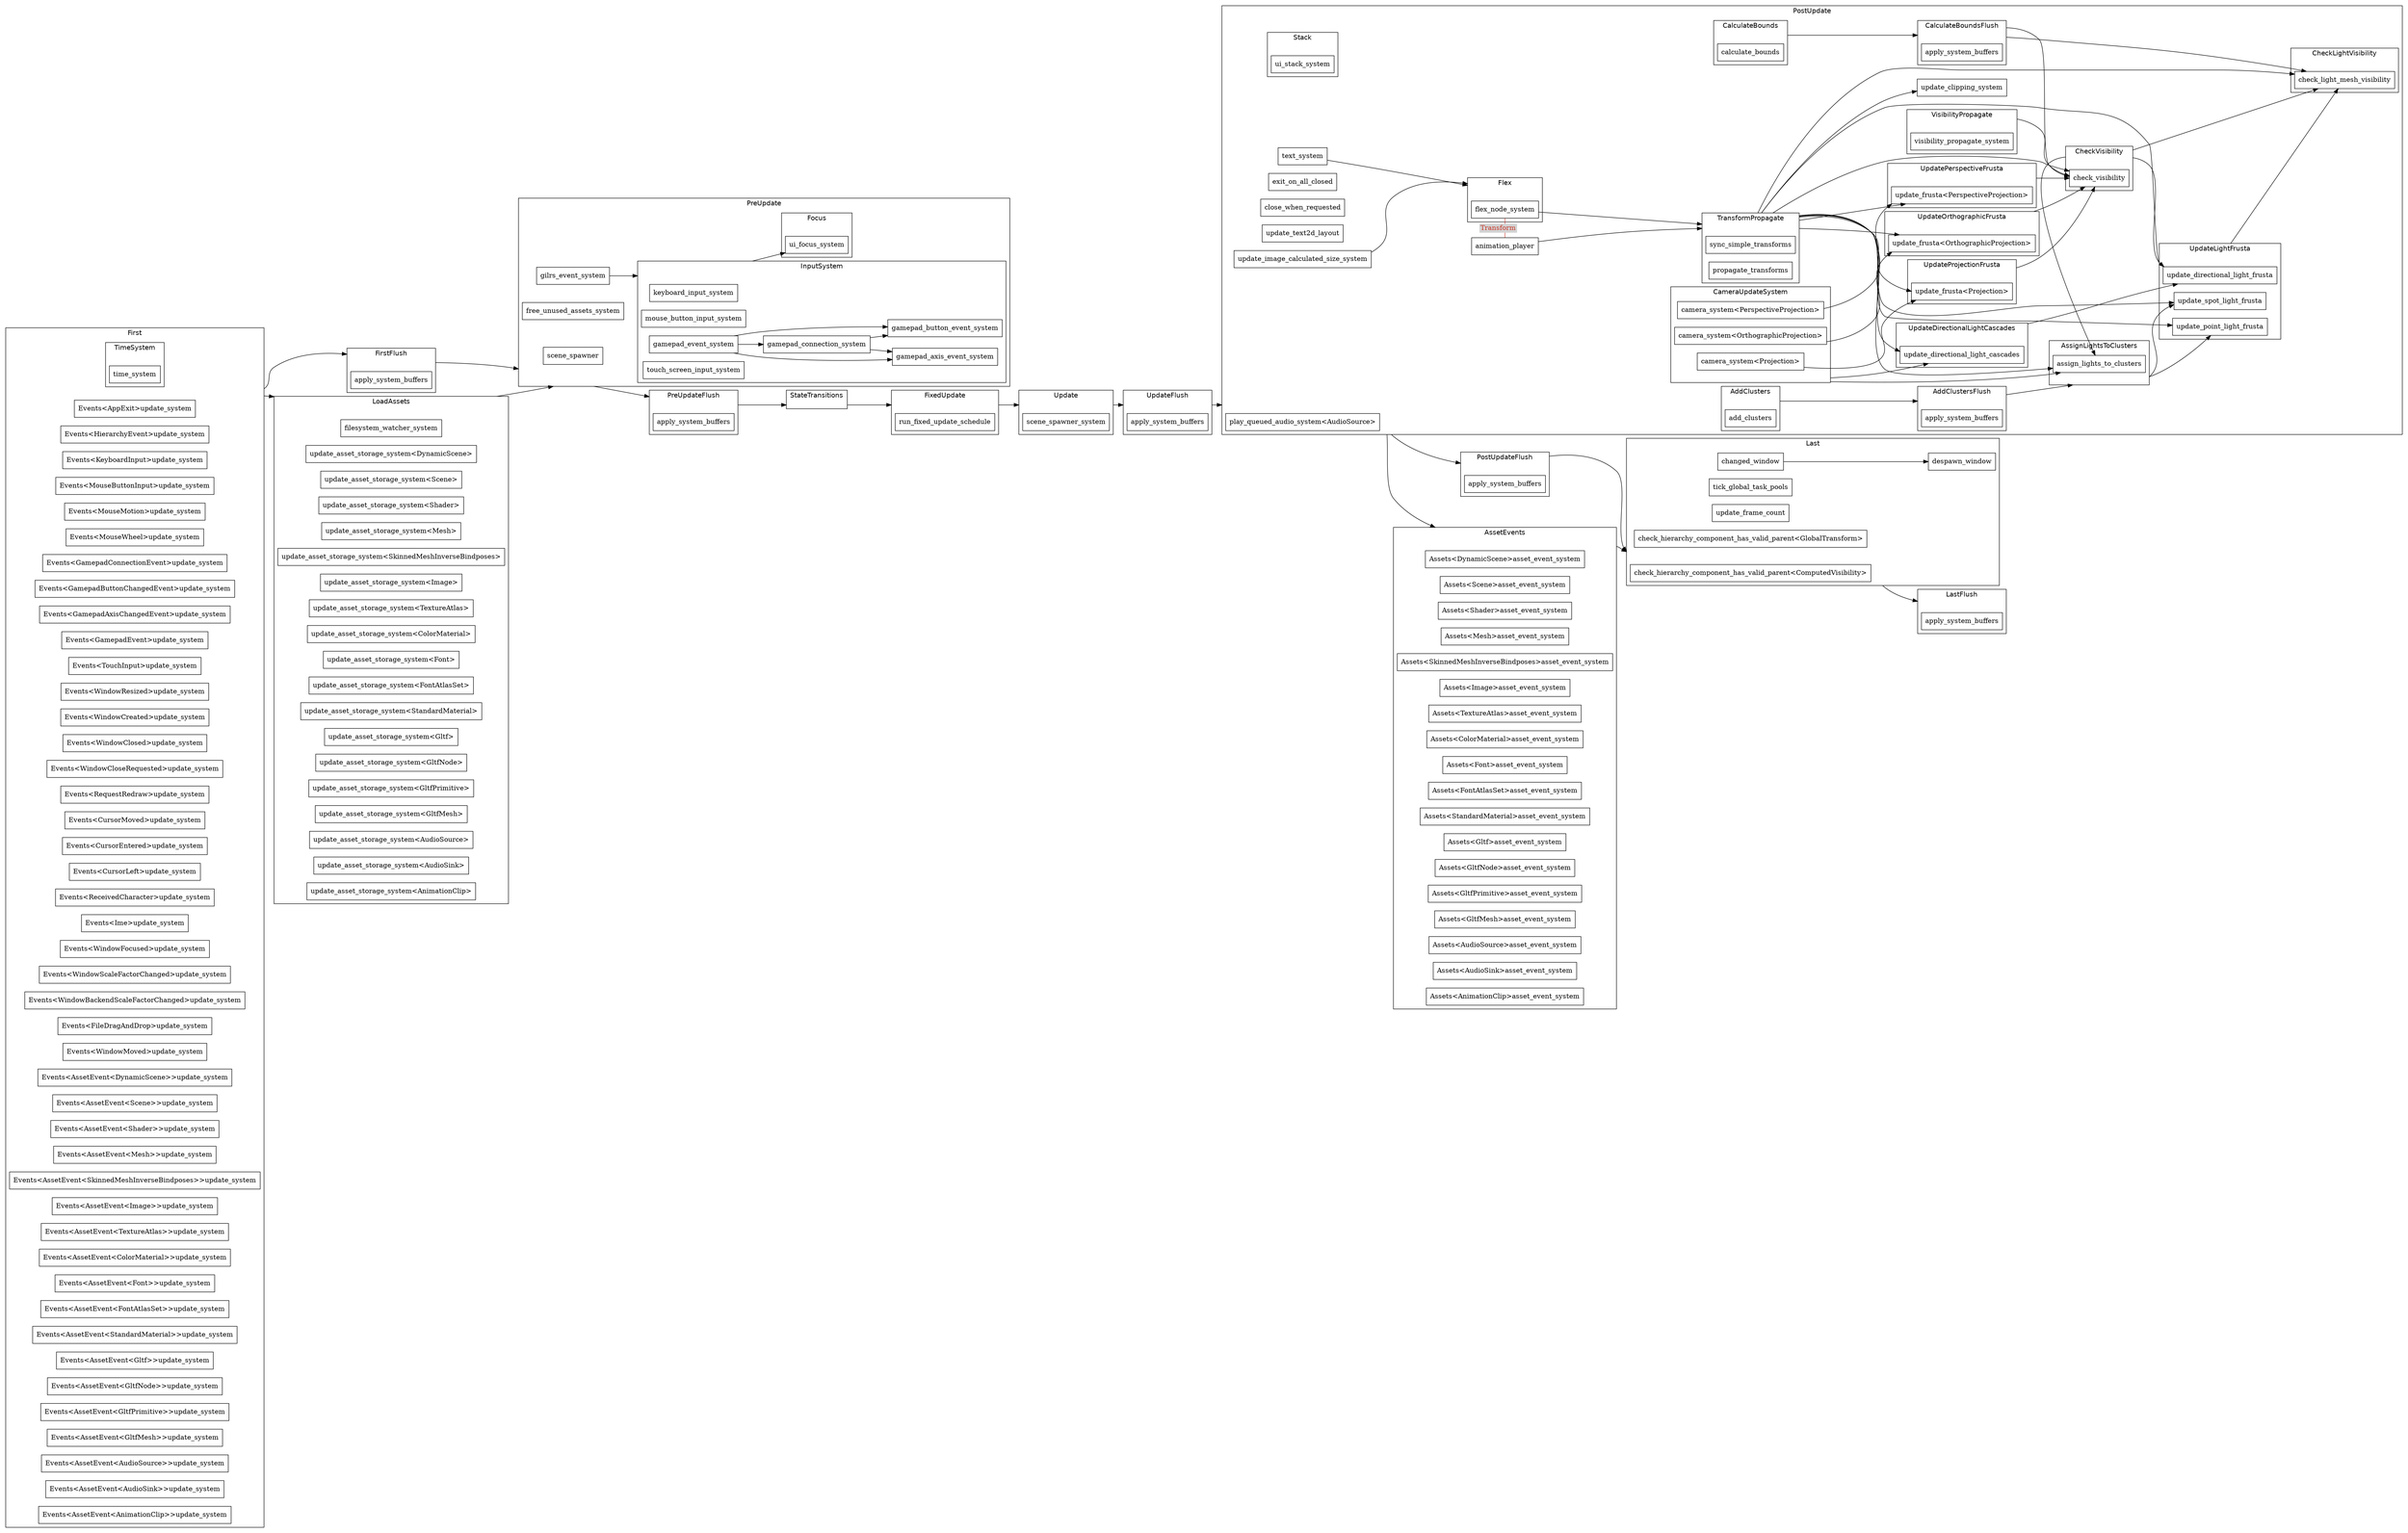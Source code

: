 digraph "schedule" {
	"compound"="true";
	"splines"="spline";
	"rankdir"="LR";
	"bgcolor"="white";
	"fontname"="Helvetica";
	node ["shape"="box", "style"="filled", "fillcolor"="white", "color"="black"];
	edge ["color"="black"];
	subgraph "clusternode_Set(0)" {
		"label"="Update";
		"bgcolor"="white";
		"set_marker_node_Set(0)" ["style"="invis", "label"="", "height"="0", "shape"="point"]
		"node_System(55)" ["label"="scene_spawner_system"]
	}
	
	subgraph "clusternode_Set(2)" {
		"label"="FirstFlush";
		"bgcolor"="white";
		"set_marker_node_Set(2)" ["style"="invis", "label"="", "height"="0", "shape"="point"]
		"node_System(0)" ["label"="apply_system_buffers"]
	}
	
	subgraph "clusternode_Set(3)" {
		"label"="PreUpdateFlush";
		"bgcolor"="white";
		"set_marker_node_Set(3)" ["style"="invis", "label"="", "height"="0", "shape"="point"]
		"node_System(1)" ["label"="apply_system_buffers"]
	}
	
	subgraph "clusternode_Set(4)" {
		"label"="UpdateFlush";
		"bgcolor"="white";
		"set_marker_node_Set(4)" ["style"="invis", "label"="", "height"="0", "shape"="point"]
		"node_System(2)" ["label"="apply_system_buffers"]
	}
	
	subgraph "clusternode_Set(5)" {
		"label"="PostUpdateFlush";
		"bgcolor"="white";
		"set_marker_node_Set(5)" ["style"="invis", "label"="", "height"="0", "shape"="point"]
		"node_System(3)" ["label"="apply_system_buffers"]
	}
	
	subgraph "clusternode_Set(6)" {
		"label"="LastFlush";
		"bgcolor"="white";
		"set_marker_node_Set(6)" ["style"="invis", "label"="", "height"="0", "shape"="point"]
		"node_System(4)" ["label"="apply_system_buffers"]
	}
	
	subgraph "clusternode_Set(7)" {
		"label"="First";
		"bgcolor"="white";
		"set_marker_node_Set(7)" ["style"="invis", "label"="", "height"="0", "shape"="point"]
		subgraph "clusternode_Set(16)" {
			"label"="TimeSystem";
			"bgcolor"="white";
			"set_marker_node_Set(16)" ["style"="invis", "label"="", "height"="0", "shape"="point"]
			"node_System(8)" ["label"="time_system"]
		}
		
		"node_System(5)" ["label"="Events<AppExit>update_system"]
		"node_System(13)" ["label"="Events<HierarchyEvent>update_system"]
		"node_System(14)" ["label"="Events<KeyboardInput>update_system"]
		"node_System(16)" ["label"="Events<MouseButtonInput>update_system"]
		"node_System(17)" ["label"="Events<MouseMotion>update_system"]
		"node_System(18)" ["label"="Events<MouseWheel>update_system"]
		"node_System(20)" ["label"="Events<GamepadConnectionEvent>update_system"]
		"node_System(21)" ["label"="Events<GamepadButtonChangedEvent>update_system"]
		"node_System(22)" ["label"="Events<GamepadAxisChangedEvent>update_system"]
		"node_System(23)" ["label"="Events<GamepadEvent>update_system"]
		"node_System(28)" ["label"="Events<TouchInput>update_system"]
		"node_System(30)" ["label"="Events<WindowResized>update_system"]
		"node_System(31)" ["label"="Events<WindowCreated>update_system"]
		"node_System(32)" ["label"="Events<WindowClosed>update_system"]
		"node_System(33)" ["label"="Events<WindowCloseRequested>update_system"]
		"node_System(34)" ["label"="Events<RequestRedraw>update_system"]
		"node_System(35)" ["label"="Events<CursorMoved>update_system"]
		"node_System(36)" ["label"="Events<CursorEntered>update_system"]
		"node_System(37)" ["label"="Events<CursorLeft>update_system"]
		"node_System(38)" ["label"="Events<ReceivedCharacter>update_system"]
		"node_System(39)" ["label"="Events<Ime>update_system"]
		"node_System(40)" ["label"="Events<WindowFocused>update_system"]
		"node_System(41)" ["label"="Events<WindowScaleFactorChanged>update_system"]
		"node_System(42)" ["label"="Events<WindowBackendScaleFactorChanged>update_system"]
		"node_System(43)" ["label"="Events<FileDragAndDrop>update_system"]
		"node_System(44)" ["label"="Events<WindowMoved>update_system"]
		"node_System(51)" ["label"="Events<AssetEvent<DynamicScene>>update_system"]
		"node_System(54)" ["label"="Events<AssetEvent<Scene>>update_system"]
		"node_System(61)" ["label"="Events<AssetEvent<Shader>>update_system"]
		"node_System(75)" ["label"="Events<AssetEvent<Mesh>>update_system"]
		"node_System(78)" ["label"="Events<AssetEvent<SkinnedMeshInverseBindposes>>update_system"]
		"node_System(81)" ["label"="Events<AssetEvent<Image>>update_system"]
		"node_System(84)" ["label"="Events<AssetEvent<TextureAtlas>>update_system"]
		"node_System(87)" ["label"="Events<AssetEvent<ColorMaterial>>update_system"]
		"node_System(90)" ["label"="Events<AssetEvent<Font>>update_system"]
		"node_System(93)" ["label"="Events<AssetEvent<FontAtlasSet>>update_system"]
		"node_System(103)" ["label"="Events<AssetEvent<StandardMaterial>>update_system"]
		"node_System(114)" ["label"="Events<AssetEvent<Gltf>>update_system"]
		"node_System(117)" ["label"="Events<AssetEvent<GltfNode>>update_system"]
		"node_System(120)" ["label"="Events<AssetEvent<GltfPrimitive>>update_system"]
		"node_System(123)" ["label"="Events<AssetEvent<GltfMesh>>update_system"]
		"node_System(126)" ["label"="Events<AssetEvent<AudioSource>>update_system"]
		"node_System(129)" ["label"="Events<AssetEvent<AudioSink>>update_system"]
		"node_System(134)" ["label"="Events<AssetEvent<AnimationClip>>update_system"]
	}
	
	subgraph "clusternode_Set(8)" {
		"label"="PreUpdate";
		"bgcolor"="white";
		"set_marker_node_Set(8)" ["style"="invis", "label"="", "height"="0", "shape"="point"]
		subgraph "clusternode_Set(24)" {
			"label"="InputSystem";
			"bgcolor"="white";
			"set_marker_node_Set(24)" ["style"="invis", "label"="", "height"="0", "shape"="point"]
			"node_System(15)" ["label"="keyboard_input_system"]
			"node_System(19)" ["label"="mouse_button_input_system"]
			"node_System(24)" ["label"="gamepad_event_system"]
			"node_System(25)" ["label"="gamepad_connection_system"]
			"node_System(26)" ["label"="gamepad_button_event_system"]
			"node_System(27)" ["label"="gamepad_axis_event_system"]
			"node_System(29)" ["label"="touch_screen_input_system"]
		}
		
		subgraph "clusternode_Set(115)" {
			"label"="Focus";
			"bgcolor"="white";
			"set_marker_node_Set(115)" ["style"="invis", "label"="", "height"="0", "shape"="point"]
			"node_System(95)" ["label"="ui_focus_system"]
		}
		
		"node_System(47)" ["label"="free_unused_assets_system"]
		"node_System(56)" ["label"="scene_spawner"]
		"node_System(131)" ["label"="gilrs_event_system"]
	}
	
	subgraph "clusternode_Set(9)" {
		"label"="StateTransitions";
		"bgcolor"="white";
		"set_marker_node_Set(9)" ["style"="invis", "label"="", "height"="0", "shape"="point"]
	}
	
	subgraph "clusternode_Set(10)" {
		"label"="FixedUpdate";
		"bgcolor"="white";
		"set_marker_node_Set(10)" ["style"="invis", "label"="", "height"="0", "shape"="point"]
		"node_System(9)" ["label"="run_fixed_update_schedule"]
	}
	
	subgraph "clusternode_Set(11)" {
		"label"="PostUpdate";
		"bgcolor"="white";
		"set_marker_node_Set(11)" ["style"="invis", "label"="", "height"="0", "shape"="point"]
		subgraph "clusternode_Set(20)" {
			"label"="TransformPropagate";
			"bgcolor"="white";
			"set_marker_node_Set(20)" ["style"="invis", "label"="", "height"="0", "shape"="point"]
			"node_System(11)" ["label"="sync_simple_transforms"]
			"node_System(12)" ["label"="propagate_transforms"]
		}
		
		subgraph "clusternode_Set(76)" {
			"label"="CameraUpdateSystem";
			"bgcolor"="white";
			"set_marker_node_Set(76)" ["style"="invis", "label"="", "height"="0", "shape"="point"]
			"node_System(63)" ["label"="camera_system<Projection>"]
			"node_System(64)" ["label"="camera_system<OrthographicProjection>"]
			"node_System(65)" ["label"="camera_system<PerspectiveProjection>"]
		}
		
		subgraph "clusternode_Set(80)" {
			"label"="CalculateBounds";
			"bgcolor"="white";
			"set_marker_node_Set(80)" ["style"="invis", "label"="", "height"="0", "shape"="point"]
			"node_System(67)" ["label"="calculate_bounds"]
		}
		
		subgraph "clusternode_Set(81)" {
			"label"="CalculateBoundsFlush";
			"bgcolor"="white";
			"set_marker_node_Set(81)" ["style"="invis", "label"="", "height"="0", "shape"="point"]
			"node_System(66)" ["label"="apply_system_buffers"]
		}
		
		subgraph "clusternode_Set(82)" {
			"label"="UpdateOrthographicFrusta";
			"bgcolor"="white";
			"set_marker_node_Set(82)" ["style"="invis", "label"="", "height"="0", "shape"="point"]
			"node_System(68)" ["label"="update_frusta<OrthographicProjection>"]
		}
		
		subgraph "clusternode_Set(83)" {
			"label"="UpdatePerspectiveFrusta";
			"bgcolor"="white";
			"set_marker_node_Set(83)" ["style"="invis", "label"="", "height"="0", "shape"="point"]
			"node_System(69)" ["label"="update_frusta<PerspectiveProjection>"]
		}
		
		subgraph "clusternode_Set(84)" {
			"label"="UpdateProjectionFrusta";
			"bgcolor"="white";
			"set_marker_node_Set(84)" ["style"="invis", "label"="", "height"="0", "shape"="point"]
			"node_System(70)" ["label"="update_frusta<Projection>"]
		}
		
		subgraph "clusternode_Set(85)" {
			"label"="CheckVisibility";
			"bgcolor"="white";
			"set_marker_node_Set(85)" ["style"="invis", "label"="", "height"="0", "shape"="point"]
			"node_System(72)" ["label"="check_visibility"]
		}
		
		subgraph "clusternode_Set(86)" {
			"label"="VisibilityPropagate";
			"bgcolor"="white";
			"set_marker_node_Set(86)" ["style"="invis", "label"="", "height"="0", "shape"="point"]
			"node_System(71)" ["label"="visibility_propagate_system"]
		}
		
		subgraph "clusternode_Set(116)" {
			"label"="Flex";
			"bgcolor"="white";
			"set_marker_node_Set(116)" ["style"="invis", "label"="", "height"="0", "shape"="point"]
			"node_System(98)" ["label"="flex_node_system"]
		}
		
		subgraph "clusternode_Set(117)" {
			"label"="Stack";
			"bgcolor"="white";
			"set_marker_node_Set(117)" ["style"="invis", "label"="", "height"="0", "shape"="point"]
			"node_System(99)" ["label"="ui_stack_system"]
		}
		
		subgraph "clusternode_Set(127)" {
			"label"="AddClusters";
			"bgcolor"="white";
			"set_marker_node_Set(127)" ["style"="invis", "label"="", "height"="0", "shape"="point"]
			"node_System(104)" ["label"="add_clusters"]
		}
		
		subgraph "clusternode_Set(128)" {
			"label"="AddClustersFlush";
			"bgcolor"="white";
			"set_marker_node_Set(128)" ["style"="invis", "label"="", "height"="0", "shape"="point"]
			"node_System(105)" ["label"="apply_system_buffers"]
		}
		
		subgraph "clusternode_Set(129)" {
			"label"="AssignLightsToClusters";
			"bgcolor"="white";
			"set_marker_node_Set(129)" ["style"="invis", "label"="", "height"="0", "shape"="point"]
			"node_System(106)" ["label"="assign_lights_to_clusters"]
		}
		
		subgraph "clusternode_Set(130)" {
			"label"="CheckLightVisibility";
			"bgcolor"="white";
			"set_marker_node_Set(130)" ["style"="invis", "label"="", "height"="0", "shape"="point"]
			"node_System(111)" ["label"="check_light_mesh_visibility"]
		}
		
		subgraph "clusternode_Set(131)" {
			"label"="UpdateDirectionalLightCascades";
			"bgcolor"="white";
			"set_marker_node_Set(131)" ["style"="invis", "label"="", "height"="0", "shape"="point"]
			"node_System(107)" ["label"="update_directional_light_cascades"]
		}
		
		subgraph "clusternode_Set(132)" {
			"label"="UpdateLightFrusta";
			"bgcolor"="white";
			"set_marker_node_Set(132)" ["style"="invis", "label"="", "height"="0", "shape"="point"]
			"node_System(108)" ["label"="update_directional_light_frusta"]
			"node_System(109)" ["label"="update_point_light_frusta"]
			"node_System(110)" ["label"="update_spot_light_frusta"]
		}
		
		"node_System(45)" ["label"="exit_on_all_closed"]
		"node_System(46)" ["label"="close_when_requested"]
		"node_System(94)" ["label"="update_text2d_layout"]
		"node_System(96)" ["label"="text_system"]
		"node_System(97)" ["label"="update_image_calculated_size_system"]
		"node_System(100)" ["label"="update_clipping_system"]
		"node_System(130)" ["label"="play_queued_audio_system<AudioSource>"]
		"node_System(135)" ["label"="animation_player"]
	}
	
	subgraph "clusternode_Set(12)" {
		"label"="Last";
		"bgcolor"="white";
		"set_marker_node_Set(12)" ["style"="invis", "label"="", "height"="0", "shape"="point"]
		"node_System(6)" ["label"="tick_global_task_pools"]
		"node_System(7)" ["label"="update_frame_count"]
		"node_System(10)" ["label"="check_hierarchy_component_has_valid_parent<GlobalTransform>"]
		"node_System(57)" ["label"="changed_window"]
		"node_System(58)" ["label"="despawn_window"]
		"node_System(62)" ["label"="check_hierarchy_component_has_valid_parent<ComputedVisibility>"]
	}
	
	subgraph "clusternode_Set(58)" {
		"label"="LoadAssets";
		"bgcolor"="white";
		"set_marker_node_Set(58)" ["style"="invis", "label"="", "height"="0", "shape"="point"]
		"node_System(48)" ["label"="filesystem_watcher_system"]
		"node_System(50)" ["label"="update_asset_storage_system<DynamicScene>"]
		"node_System(53)" ["label"="update_asset_storage_system<Scene>"]
		"node_System(60)" ["label"="update_asset_storage_system<Shader>"]
		"node_System(74)" ["label"="update_asset_storage_system<Mesh>"]
		"node_System(77)" ["label"="update_asset_storage_system<SkinnedMeshInverseBindposes>"]
		"node_System(80)" ["label"="update_asset_storage_system<Image>"]
		"node_System(83)" ["label"="update_asset_storage_system<TextureAtlas>"]
		"node_System(86)" ["label"="update_asset_storage_system<ColorMaterial>"]
		"node_System(89)" ["label"="update_asset_storage_system<Font>"]
		"node_System(92)" ["label"="update_asset_storage_system<FontAtlasSet>"]
		"node_System(102)" ["label"="update_asset_storage_system<StandardMaterial>"]
		"node_System(113)" ["label"="update_asset_storage_system<Gltf>"]
		"node_System(116)" ["label"="update_asset_storage_system<GltfNode>"]
		"node_System(119)" ["label"="update_asset_storage_system<GltfPrimitive>"]
		"node_System(122)" ["label"="update_asset_storage_system<GltfMesh>"]
		"node_System(125)" ["label"="update_asset_storage_system<AudioSource>"]
		"node_System(128)" ["label"="update_asset_storage_system<AudioSink>"]
		"node_System(133)" ["label"="update_asset_storage_system<AnimationClip>"]
	}
	
	subgraph "clusternode_Set(59)" {
		"label"="AssetEvents";
		"bgcolor"="white";
		"set_marker_node_Set(59)" ["style"="invis", "label"="", "height"="0", "shape"="point"]
		"node_System(49)" ["label"="Assets<DynamicScene>asset_event_system"]
		"node_System(52)" ["label"="Assets<Scene>asset_event_system"]
		"node_System(59)" ["label"="Assets<Shader>asset_event_system"]
		"node_System(73)" ["label"="Assets<Mesh>asset_event_system"]
		"node_System(76)" ["label"="Assets<SkinnedMeshInverseBindposes>asset_event_system"]
		"node_System(79)" ["label"="Assets<Image>asset_event_system"]
		"node_System(82)" ["label"="Assets<TextureAtlas>asset_event_system"]
		"node_System(85)" ["label"="Assets<ColorMaterial>asset_event_system"]
		"node_System(88)" ["label"="Assets<Font>asset_event_system"]
		"node_System(91)" ["label"="Assets<FontAtlasSet>asset_event_system"]
		"node_System(101)" ["label"="Assets<StandardMaterial>asset_event_system"]
		"node_System(112)" ["label"="Assets<Gltf>asset_event_system"]
		"node_System(115)" ["label"="Assets<GltfNode>asset_event_system"]
		"node_System(118)" ["label"="Assets<GltfPrimitive>asset_event_system"]
		"node_System(121)" ["label"="Assets<GltfMesh>asset_event_system"]
		"node_System(124)" ["label"="Assets<AudioSource>asset_event_system"]
		"node_System(127)" ["label"="Assets<AudioSink>asset_event_system"]
		"node_System(132)" ["label"="Assets<AnimationClip>asset_event_system"]
	}
	
	"set_marker_node_Set(7)" -> "set_marker_node_Set(2)" ["lhead"="clusternode_Set(2)", "ltail"="clusternode_Set(7)"]
	"set_marker_node_Set(2)" -> "set_marker_node_Set(8)" ["lhead"="clusternode_Set(8)", "ltail"="clusternode_Set(2)"]
	"set_marker_node_Set(8)" -> "set_marker_node_Set(3)" ["lhead"="clusternode_Set(3)", "ltail"="clusternode_Set(8)"]
	"set_marker_node_Set(3)" -> "set_marker_node_Set(9)" ["lhead"="clusternode_Set(9)", "ltail"="clusternode_Set(3)"]
	"set_marker_node_Set(9)" -> "set_marker_node_Set(10)" ["lhead"="clusternode_Set(10)", "ltail"="clusternode_Set(9)"]
	"set_marker_node_Set(10)" -> "set_marker_node_Set(0)" ["lhead"="clusternode_Set(0)", "ltail"="clusternode_Set(10)"]
	"set_marker_node_Set(0)" -> "set_marker_node_Set(4)" ["lhead"="clusternode_Set(4)", "ltail"="clusternode_Set(0)"]
	"set_marker_node_Set(4)" -> "set_marker_node_Set(11)" ["lhead"="clusternode_Set(11)", "ltail"="clusternode_Set(4)"]
	"set_marker_node_Set(11)" -> "set_marker_node_Set(5)" ["lhead"="clusternode_Set(5)", "ltail"="clusternode_Set(11)"]
	"set_marker_node_Set(5)" -> "set_marker_node_Set(12)" ["lhead"="clusternode_Set(12)", "ltail"="clusternode_Set(5)"]
	"set_marker_node_Set(12)" -> "set_marker_node_Set(6)" ["lhead"="clusternode_Set(6)", "ltail"="clusternode_Set(12)"]
	"node_System(24)" -> "node_System(25)" ["lhead"="", "ltail"=""]
	"node_System(24)" -> "node_System(26)" ["lhead"="", "ltail"=""]
	"node_System(25)" -> "node_System(26)" ["lhead"="", "ltail"=""]
	"node_System(24)" -> "node_System(27)" ["lhead"="", "ltail"=""]
	"node_System(25)" -> "node_System(27)" ["lhead"="", "ltail"=""]
	"set_marker_node_Set(58)" -> "set_marker_node_Set(8)" ["lhead"="clusternode_Set(8)", "ltail"="clusternode_Set(58)"]
	"set_marker_node_Set(7)" -> "set_marker_node_Set(58)" ["lhead"="clusternode_Set(58)", "ltail"="clusternode_Set(7)"]
	"set_marker_node_Set(11)" -> "set_marker_node_Set(59)" ["lhead"="clusternode_Set(59)", "ltail"="clusternode_Set(11)"]
	"set_marker_node_Set(59)" -> "set_marker_node_Set(12)" ["lhead"="clusternode_Set(12)", "ltail"="clusternode_Set(59)"]
	"node_System(57)" -> "node_System(58)" ["lhead"="", "ltail"=""]
	"set_marker_node_Set(80)" -> "set_marker_node_Set(81)" ["lhead"="clusternode_Set(81)", "ltail"="clusternode_Set(80)"]
	"node_System(64)" -> "node_System(68)" ["lhead"="", "ltail"=""]
	"set_marker_node_Set(20)" -> "node_System(68)" ["lhead"="", "ltail"="clusternode_Set(20)"]
	"node_System(65)" -> "node_System(69)" ["lhead"="", "ltail"=""]
	"set_marker_node_Set(20)" -> "node_System(69)" ["lhead"="", "ltail"="clusternode_Set(20)"]
	"node_System(63)" -> "node_System(70)" ["lhead"="", "ltail"=""]
	"set_marker_node_Set(20)" -> "node_System(70)" ["lhead"="", "ltail"="clusternode_Set(20)"]
	"set_marker_node_Set(81)" -> "node_System(72)" ["lhead"="", "ltail"="clusternode_Set(81)"]
	"set_marker_node_Set(82)" -> "node_System(72)" ["lhead"="", "ltail"="clusternode_Set(82)"]
	"set_marker_node_Set(83)" -> "node_System(72)" ["lhead"="", "ltail"="clusternode_Set(83)"]
	"set_marker_node_Set(84)" -> "node_System(72)" ["lhead"="", "ltail"="clusternode_Set(84)"]
	"set_marker_node_Set(86)" -> "node_System(72)" ["lhead"="", "ltail"="clusternode_Set(86)"]
	"set_marker_node_Set(20)" -> "node_System(72)" ["lhead"="", "ltail"="clusternode_Set(20)"]
	"set_marker_node_Set(24)" -> "node_System(95)" ["lhead"="", "ltail"="clusternode_Set(24)"]
	"node_System(96)" -> "set_marker_node_Set(116)" ["lhead"="clusternode_Set(116)", "ltail"=""]
	"node_System(97)" -> "set_marker_node_Set(116)" ["lhead"="clusternode_Set(116)", "ltail"=""]
	"node_System(98)" -> "set_marker_node_Set(20)" ["lhead"="clusternode_Set(20)", "ltail"=""]
	"set_marker_node_Set(20)" -> "node_System(100)" ["lhead"="", "ltail"="clusternode_Set(20)"]
	"set_marker_node_Set(127)" -> "set_marker_node_Set(128)" ["lhead"="clusternode_Set(128)", "ltail"="clusternode_Set(127)"]
	"set_marker_node_Set(128)" -> "set_marker_node_Set(129)" ["lhead"="clusternode_Set(129)", "ltail"="clusternode_Set(128)"]
	"set_marker_node_Set(20)" -> "node_System(106)" ["lhead"="", "ltail"="clusternode_Set(20)"]
	"set_marker_node_Set(85)" -> "node_System(106)" ["lhead"="", "ltail"="clusternode_Set(85)"]
	"set_marker_node_Set(76)" -> "node_System(106)" ["lhead"="", "ltail"="clusternode_Set(76)"]
	"set_marker_node_Set(20)" -> "node_System(107)" ["lhead"="", "ltail"="clusternode_Set(20)"]
	"set_marker_node_Set(76)" -> "node_System(107)" ["lhead"="", "ltail"="clusternode_Set(76)"]
	"set_marker_node_Set(85)" -> "node_System(108)" ["lhead"="", "ltail"="clusternode_Set(85)"]
	"set_marker_node_Set(20)" -> "node_System(108)" ["lhead"="", "ltail"="clusternode_Set(20)"]
	"set_marker_node_Set(131)" -> "node_System(108)" ["lhead"="", "ltail"="clusternode_Set(131)"]
	"set_marker_node_Set(20)" -> "node_System(109)" ["lhead"="", "ltail"="clusternode_Set(20)"]
	"set_marker_node_Set(129)" -> "node_System(109)" ["lhead"="", "ltail"="clusternode_Set(129)"]
	"set_marker_node_Set(20)" -> "node_System(110)" ["lhead"="", "ltail"="clusternode_Set(20)"]
	"set_marker_node_Set(129)" -> "node_System(110)" ["lhead"="", "ltail"="clusternode_Set(129)"]
	"set_marker_node_Set(81)" -> "node_System(111)" ["lhead"="", "ltail"="clusternode_Set(81)"]
	"set_marker_node_Set(20)" -> "node_System(111)" ["lhead"="", "ltail"="clusternode_Set(20)"]
	"set_marker_node_Set(132)" -> "node_System(111)" ["lhead"="", "ltail"="clusternode_Set(132)"]
	"set_marker_node_Set(85)" -> "node_System(111)" ["lhead"="", "ltail"="clusternode_Set(85)"]
	"node_System(131)" -> "set_marker_node_Set(24)" ["lhead"="clusternode_Set(24)", "ltail"=""]
	"node_System(135)" -> "set_marker_node_Set(20)" ["lhead"="clusternode_Set(20)", "ltail"=""]
	"node_System(98)" -> "node_System(135)" ["dir"="none", "constraint"="false", "color"="#c93526", "fontcolor"="#c93526", "label"=<<table border="0" cellborder="0"><tr><td bgcolor="#d3d3d3">Transform</td></tr></table>>, "labeltooltip"="flex_node_system -- animation_player"]
}
